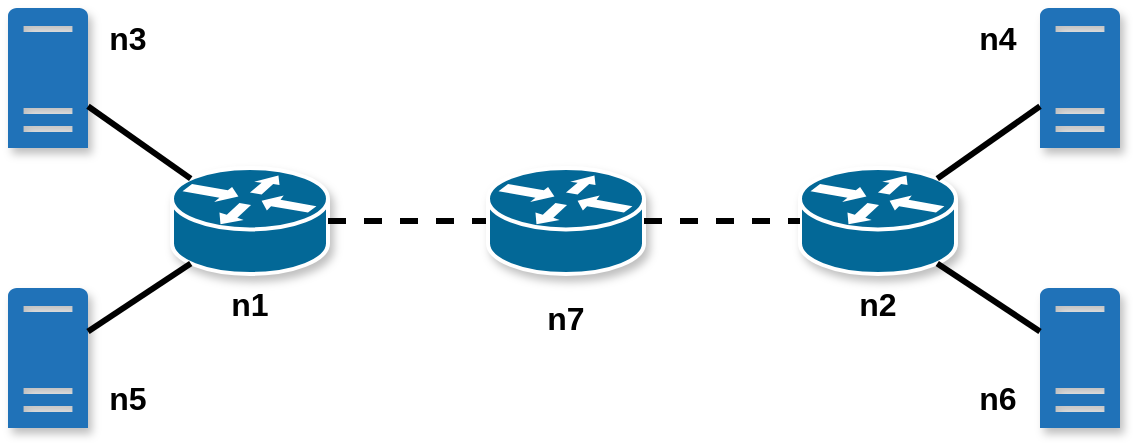 <mxfile version="18.0.2" type="device"><diagram id="h8RLhZgutgCqT63q2cnz" name="Page-1"><mxGraphModel dx="796" dy="452" grid="1" gridSize="10" guides="1" tooltips="1" connect="1" arrows="1" fold="1" page="1" pageScale="1" pageWidth="827" pageHeight="1169" math="0" shadow="0"><root><mxCell id="0"/><mxCell id="1" parent="0"/><mxCell id="G3QJjCnMGvMX4KUp8qWS-1" value="" style="shape=mxgraph.cisco.routers.router;html=1;pointerEvents=1;dashed=0;fillColor=#036897;strokeColor=#ffffff;strokeWidth=2;verticalLabelPosition=bottom;verticalAlign=top;align=center;outlineConnect=0;shadow=1;" parent="1" vertex="1"><mxGeometry x="202" y="160" width="78" height="53" as="geometry"/></mxCell><mxCell id="G3QJjCnMGvMX4KUp8qWS-2" value="" style="shape=mxgraph.cisco.routers.router;html=1;pointerEvents=1;dashed=0;fillColor=#036897;strokeColor=#ffffff;strokeWidth=2;verticalLabelPosition=bottom;verticalAlign=top;align=center;outlineConnect=0;shadow=1;" parent="1" vertex="1"><mxGeometry x="516" y="160" width="78" height="53" as="geometry"/></mxCell><mxCell id="G3QJjCnMGvMX4KUp8qWS-3" value="" style="sketch=0;pointerEvents=1;shadow=1;dashed=0;html=1;strokeColor=none;labelPosition=center;verticalLabelPosition=bottom;verticalAlign=top;outlineConnect=0;align=center;shape=mxgraph.office.servers.physical_host;fillColor=#2072B8;" parent="1" vertex="1"><mxGeometry x="120" y="80" width="40" height="70" as="geometry"/></mxCell><mxCell id="G3QJjCnMGvMX4KUp8qWS-4" value="" style="sketch=0;pointerEvents=1;shadow=1;dashed=0;html=1;strokeColor=none;labelPosition=center;verticalLabelPosition=bottom;verticalAlign=top;outlineConnect=0;align=center;shape=mxgraph.office.servers.physical_host;fillColor=#2072B8;" parent="1" vertex="1"><mxGeometry x="120" y="220" width="40" height="70" as="geometry"/></mxCell><mxCell id="G3QJjCnMGvMX4KUp8qWS-5" value="" style="sketch=0;pointerEvents=1;shadow=1;dashed=0;html=1;strokeColor=none;labelPosition=center;verticalLabelPosition=bottom;verticalAlign=top;outlineConnect=0;align=center;shape=mxgraph.office.servers.physical_host;fillColor=#2072B8;" parent="1" vertex="1"><mxGeometry x="636" y="80" width="40" height="70" as="geometry"/></mxCell><mxCell id="G3QJjCnMGvMX4KUp8qWS-6" value="" style="sketch=0;pointerEvents=1;shadow=1;dashed=0;html=1;strokeColor=none;labelPosition=center;verticalLabelPosition=bottom;verticalAlign=top;outlineConnect=0;align=center;shape=mxgraph.office.servers.physical_host;fillColor=#2072B8;" parent="1" vertex="1"><mxGeometry x="636" y="220" width="40" height="70" as="geometry"/></mxCell><mxCell id="G3QJjCnMGvMX4KUp8qWS-8" value="" style="endArrow=none;html=1;rounded=0;strokeWidth=3;exitX=0.12;exitY=0.1;exitDx=0;exitDy=0;exitPerimeter=0;" parent="1" source="G3QJjCnMGvMX4KUp8qWS-1" target="G3QJjCnMGvMX4KUp8qWS-3" edge="1"><mxGeometry width="50" height="50" relative="1" as="geometry"><mxPoint x="270" y="310" as="sourcePoint"/><mxPoint x="320" y="260" as="targetPoint"/></mxGeometry></mxCell><mxCell id="G3QJjCnMGvMX4KUp8qWS-9" value="" style="endArrow=none;html=1;rounded=0;strokeWidth=3;exitX=0.12;exitY=0.9;exitDx=0;exitDy=0;exitPerimeter=0;" parent="1" source="G3QJjCnMGvMX4KUp8qWS-1" target="G3QJjCnMGvMX4KUp8qWS-4" edge="1"><mxGeometry width="50" height="50" relative="1" as="geometry"><mxPoint x="280" y="320" as="sourcePoint"/><mxPoint x="330" y="270" as="targetPoint"/></mxGeometry></mxCell><mxCell id="G3QJjCnMGvMX4KUp8qWS-10" value="" style="endArrow=none;html=1;rounded=0;strokeWidth=3;exitX=0.88;exitY=0.9;exitDx=0;exitDy=0;exitPerimeter=0;" parent="1" source="G3QJjCnMGvMX4KUp8qWS-2" target="G3QJjCnMGvMX4KUp8qWS-6" edge="1"><mxGeometry width="50" height="50" relative="1" as="geometry"><mxPoint x="446" y="330" as="sourcePoint"/><mxPoint x="496" y="280" as="targetPoint"/></mxGeometry></mxCell><mxCell id="G3QJjCnMGvMX4KUp8qWS-11" value="" style="endArrow=none;html=1;rounded=0;strokeWidth=3;exitX=0.88;exitY=0.1;exitDx=0;exitDy=0;exitPerimeter=0;" parent="1" source="G3QJjCnMGvMX4KUp8qWS-2" target="G3QJjCnMGvMX4KUp8qWS-5" edge="1"><mxGeometry width="50" height="50" relative="1" as="geometry"><mxPoint x="456" y="340" as="sourcePoint"/><mxPoint x="506" y="290" as="targetPoint"/></mxGeometry></mxCell><mxCell id="G3QJjCnMGvMX4KUp8qWS-12" value="" style="endArrow=none;html=1;rounded=0;strokeWidth=3;exitX=1;exitY=0.5;exitDx=0;exitDy=0;exitPerimeter=0;entryX=0;entryY=0.5;entryDx=0;entryDy=0;entryPerimeter=0;dashed=1;jumpSize=6;" parent="1" source="G3QJjCnMGvMX4KUp8qWS-1" target="G3QJjCnMGvMX4KUp8qWS-20" edge="1"><mxGeometry width="50" height="50" relative="1" as="geometry"><mxPoint x="310" y="350" as="sourcePoint"/><mxPoint x="360" y="300" as="targetPoint"/></mxGeometry></mxCell><mxCell id="G3QJjCnMGvMX4KUp8qWS-14" value="&lt;b&gt;&lt;font style=&quot;font-size: 16px&quot;&gt;n1&lt;/font&gt;&lt;/b&gt;" style="text;html=1;strokeColor=none;fillColor=none;align=center;verticalAlign=middle;whiteSpace=wrap;rounded=0;" parent="1" vertex="1"><mxGeometry x="211" y="213" width="60" height="30" as="geometry"/></mxCell><mxCell id="G3QJjCnMGvMX4KUp8qWS-15" value="&lt;b&gt;&lt;font style=&quot;font-size: 16px&quot;&gt;n3&lt;/font&gt;&lt;/b&gt;" style="text;html=1;strokeColor=none;fillColor=none;align=center;verticalAlign=middle;whiteSpace=wrap;rounded=0;" parent="1" vertex="1"><mxGeometry x="150" y="80" width="60" height="30" as="geometry"/></mxCell><mxCell id="G3QJjCnMGvMX4KUp8qWS-16" value="&lt;b&gt;&lt;font style=&quot;font-size: 16px&quot;&gt;n5&lt;/font&gt;&lt;/b&gt;" style="text;html=1;strokeColor=none;fillColor=none;align=center;verticalAlign=middle;whiteSpace=wrap;rounded=0;" parent="1" vertex="1"><mxGeometry x="150" y="260" width="60" height="30" as="geometry"/></mxCell><mxCell id="G3QJjCnMGvMX4KUp8qWS-17" value="&lt;b&gt;&lt;font style=&quot;font-size: 16px&quot;&gt;n4&lt;/font&gt;&lt;/b&gt;" style="text;html=1;strokeColor=none;fillColor=none;align=center;verticalAlign=middle;whiteSpace=wrap;rounded=0;" parent="1" vertex="1"><mxGeometry x="585" y="80" width="60" height="30" as="geometry"/></mxCell><mxCell id="G3QJjCnMGvMX4KUp8qWS-18" value="&lt;b&gt;&lt;font style=&quot;font-size: 16px&quot;&gt;n6&lt;/font&gt;&lt;/b&gt;" style="text;html=1;strokeColor=none;fillColor=none;align=center;verticalAlign=middle;whiteSpace=wrap;rounded=0;" parent="1" vertex="1"><mxGeometry x="585" y="260" width="60" height="30" as="geometry"/></mxCell><mxCell id="G3QJjCnMGvMX4KUp8qWS-19" value="&lt;b&gt;&lt;font style=&quot;font-size: 16px&quot;&gt;n2&lt;/font&gt;&lt;/b&gt;" style="text;html=1;strokeColor=none;fillColor=none;align=center;verticalAlign=middle;whiteSpace=wrap;rounded=0;" parent="1" vertex="1"><mxGeometry x="525" y="213" width="60" height="30" as="geometry"/></mxCell><mxCell id="G3QJjCnMGvMX4KUp8qWS-20" value="" style="shape=mxgraph.cisco.routers.router;html=1;pointerEvents=1;dashed=0;fillColor=#036897;strokeColor=#ffffff;strokeWidth=2;verticalLabelPosition=bottom;verticalAlign=top;align=center;outlineConnect=0;gradientColor=none;gradientDirection=radial;shadow=1;" parent="1" vertex="1"><mxGeometry x="360" y="160" width="78" height="53" as="geometry"/></mxCell><mxCell id="G3QJjCnMGvMX4KUp8qWS-21" value="" style="endArrow=none;html=1;rounded=0;strokeWidth=3;exitX=1;exitY=0.5;exitDx=0;exitDy=0;exitPerimeter=0;entryX=0;entryY=0.5;entryDx=0;entryDy=0;entryPerimeter=0;dashed=1;jumpSize=6;" parent="1" source="G3QJjCnMGvMX4KUp8qWS-20" target="G3QJjCnMGvMX4KUp8qWS-2" edge="1"><mxGeometry width="50" height="50" relative="1" as="geometry"><mxPoint x="290" y="196.5" as="sourcePoint"/><mxPoint x="370" y="196.5" as="targetPoint"/></mxGeometry></mxCell><mxCell id="G3QJjCnMGvMX4KUp8qWS-23" value="&lt;b&gt;&lt;font style=&quot;font-size: 16px&quot;&gt;n7&lt;/font&gt;&lt;/b&gt;" style="text;html=1;strokeColor=none;fillColor=none;align=center;verticalAlign=middle;whiteSpace=wrap;rounded=0;" parent="1" vertex="1"><mxGeometry x="369" y="220" width="60" height="30" as="geometry"/></mxCell></root></mxGraphModel></diagram></mxfile>